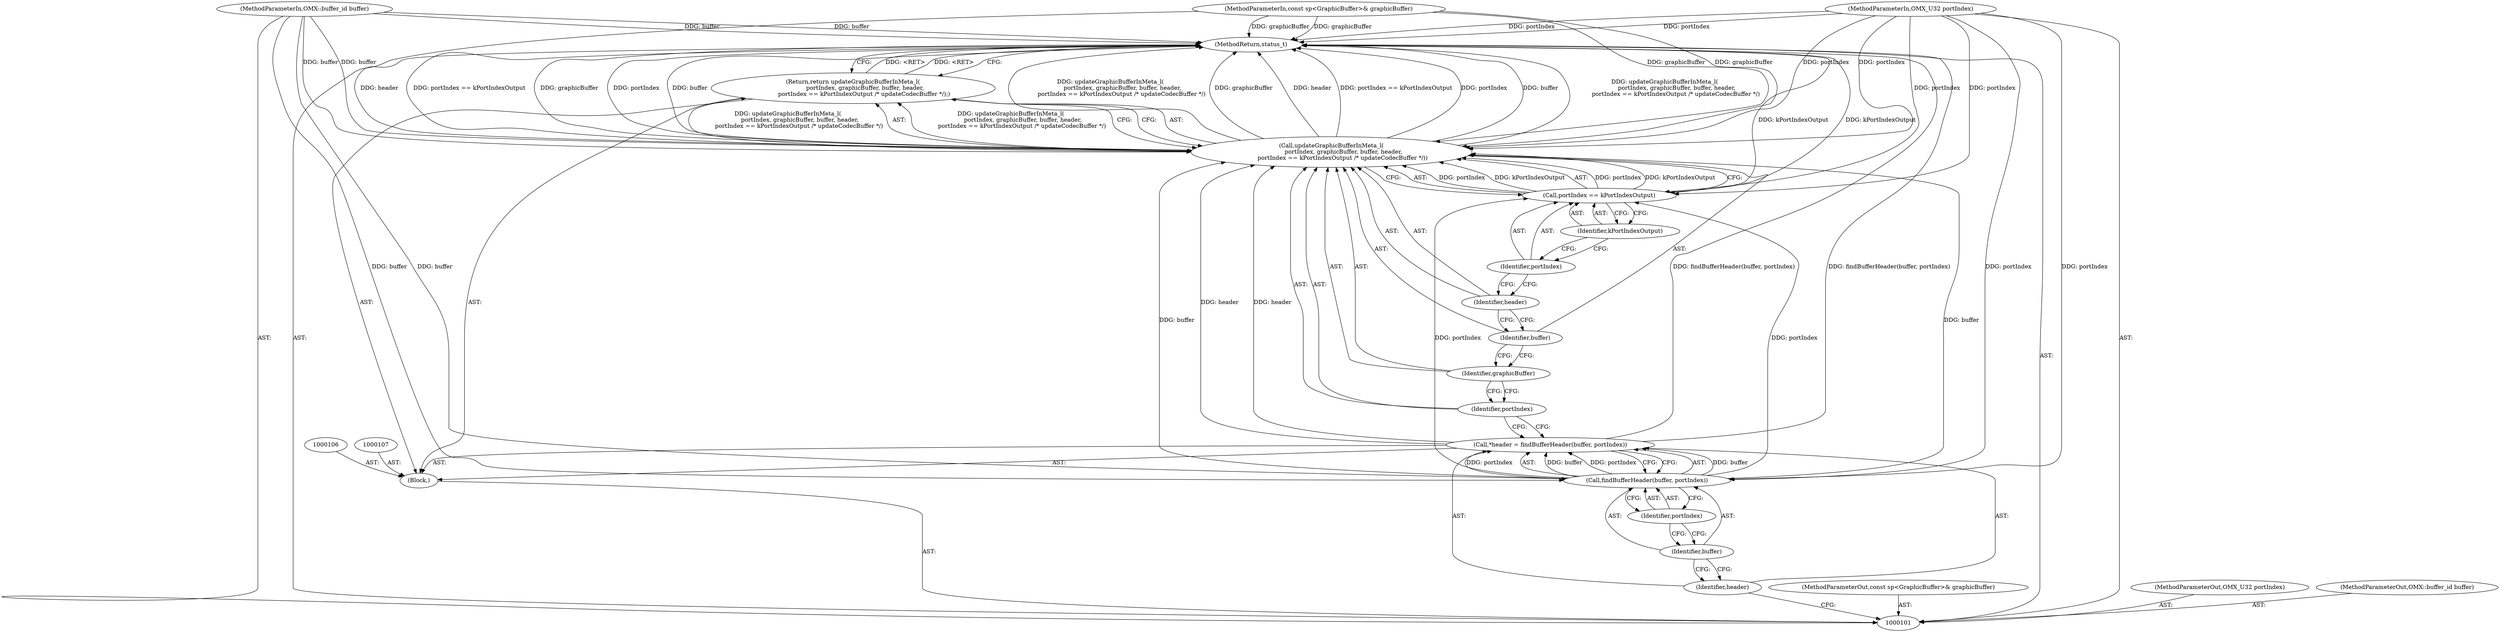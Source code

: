 digraph "1_Android_0f177948ae2640bfe4d70f8e4248e106406b3b0a_16" {
"1000122" [label="(MethodReturn,status_t)"];
"1000103" [label="(MethodParameterIn,const sp<GraphicBuffer>& graphicBuffer)"];
"1000156" [label="(MethodParameterOut,const sp<GraphicBuffer>& graphicBuffer)"];
"1000102" [label="(MethodParameterIn,OMX_U32 portIndex)"];
"1000155" [label="(MethodParameterOut,OMX_U32 portIndex)"];
"1000105" [label="(Block,)"];
"1000104" [label="(MethodParameterIn,OMX::buffer_id buffer)"];
"1000157" [label="(MethodParameterOut,OMX::buffer_id buffer)"];
"1000108" [label="(Call,*header = findBufferHeader(buffer, portIndex))"];
"1000109" [label="(Identifier,header)"];
"1000110" [label="(Call,findBufferHeader(buffer, portIndex))"];
"1000111" [label="(Identifier,buffer)"];
"1000112" [label="(Identifier,portIndex)"];
"1000114" [label="(Call,updateGraphicBufferInMeta_l(\n             portIndex, graphicBuffer, buffer, header,\n            portIndex == kPortIndexOutput /* updateCodecBuffer */))"];
"1000113" [label="(Return,return updateGraphicBufferInMeta_l(\n             portIndex, graphicBuffer, buffer, header,\n            portIndex == kPortIndexOutput /* updateCodecBuffer */);)"];
"1000115" [label="(Identifier,portIndex)"];
"1000116" [label="(Identifier,graphicBuffer)"];
"1000117" [label="(Identifier,buffer)"];
"1000118" [label="(Identifier,header)"];
"1000119" [label="(Call,portIndex == kPortIndexOutput)"];
"1000120" [label="(Identifier,portIndex)"];
"1000121" [label="(Identifier,kPortIndexOutput)"];
"1000122" -> "1000101"  [label="AST: "];
"1000122" -> "1000113"  [label="CFG: "];
"1000114" -> "1000122"  [label="DDG: buffer"];
"1000114" -> "1000122"  [label="DDG: updateGraphicBufferInMeta_l(\n             portIndex, graphicBuffer, buffer, header,\n            portIndex == kPortIndexOutput /* updateCodecBuffer */)"];
"1000114" -> "1000122"  [label="DDG: header"];
"1000114" -> "1000122"  [label="DDG: portIndex == kPortIndexOutput"];
"1000114" -> "1000122"  [label="DDG: graphicBuffer"];
"1000114" -> "1000122"  [label="DDG: portIndex"];
"1000104" -> "1000122"  [label="DDG: buffer"];
"1000103" -> "1000122"  [label="DDG: graphicBuffer"];
"1000102" -> "1000122"  [label="DDG: portIndex"];
"1000108" -> "1000122"  [label="DDG: findBufferHeader(buffer, portIndex)"];
"1000119" -> "1000122"  [label="DDG: kPortIndexOutput"];
"1000113" -> "1000122"  [label="DDG: <RET>"];
"1000103" -> "1000101"  [label="AST: "];
"1000103" -> "1000122"  [label="DDG: graphicBuffer"];
"1000103" -> "1000114"  [label="DDG: graphicBuffer"];
"1000156" -> "1000101"  [label="AST: "];
"1000102" -> "1000101"  [label="AST: "];
"1000102" -> "1000122"  [label="DDG: portIndex"];
"1000102" -> "1000110"  [label="DDG: portIndex"];
"1000102" -> "1000114"  [label="DDG: portIndex"];
"1000102" -> "1000119"  [label="DDG: portIndex"];
"1000155" -> "1000101"  [label="AST: "];
"1000105" -> "1000101"  [label="AST: "];
"1000106" -> "1000105"  [label="AST: "];
"1000107" -> "1000105"  [label="AST: "];
"1000108" -> "1000105"  [label="AST: "];
"1000113" -> "1000105"  [label="AST: "];
"1000104" -> "1000101"  [label="AST: "];
"1000104" -> "1000122"  [label="DDG: buffer"];
"1000104" -> "1000110"  [label="DDG: buffer"];
"1000104" -> "1000114"  [label="DDG: buffer"];
"1000157" -> "1000101"  [label="AST: "];
"1000108" -> "1000105"  [label="AST: "];
"1000108" -> "1000110"  [label="CFG: "];
"1000109" -> "1000108"  [label="AST: "];
"1000110" -> "1000108"  [label="AST: "];
"1000115" -> "1000108"  [label="CFG: "];
"1000108" -> "1000122"  [label="DDG: findBufferHeader(buffer, portIndex)"];
"1000110" -> "1000108"  [label="DDG: buffer"];
"1000110" -> "1000108"  [label="DDG: portIndex"];
"1000108" -> "1000114"  [label="DDG: header"];
"1000109" -> "1000108"  [label="AST: "];
"1000109" -> "1000101"  [label="CFG: "];
"1000111" -> "1000109"  [label="CFG: "];
"1000110" -> "1000108"  [label="AST: "];
"1000110" -> "1000112"  [label="CFG: "];
"1000111" -> "1000110"  [label="AST: "];
"1000112" -> "1000110"  [label="AST: "];
"1000108" -> "1000110"  [label="CFG: "];
"1000110" -> "1000108"  [label="DDG: buffer"];
"1000110" -> "1000108"  [label="DDG: portIndex"];
"1000104" -> "1000110"  [label="DDG: buffer"];
"1000102" -> "1000110"  [label="DDG: portIndex"];
"1000110" -> "1000114"  [label="DDG: buffer"];
"1000110" -> "1000119"  [label="DDG: portIndex"];
"1000111" -> "1000110"  [label="AST: "];
"1000111" -> "1000109"  [label="CFG: "];
"1000112" -> "1000111"  [label="CFG: "];
"1000112" -> "1000110"  [label="AST: "];
"1000112" -> "1000111"  [label="CFG: "];
"1000110" -> "1000112"  [label="CFG: "];
"1000114" -> "1000113"  [label="AST: "];
"1000114" -> "1000119"  [label="CFG: "];
"1000115" -> "1000114"  [label="AST: "];
"1000116" -> "1000114"  [label="AST: "];
"1000117" -> "1000114"  [label="AST: "];
"1000118" -> "1000114"  [label="AST: "];
"1000119" -> "1000114"  [label="AST: "];
"1000113" -> "1000114"  [label="CFG: "];
"1000114" -> "1000122"  [label="DDG: buffer"];
"1000114" -> "1000122"  [label="DDG: updateGraphicBufferInMeta_l(\n             portIndex, graphicBuffer, buffer, header,\n            portIndex == kPortIndexOutput /* updateCodecBuffer */)"];
"1000114" -> "1000122"  [label="DDG: header"];
"1000114" -> "1000122"  [label="DDG: portIndex == kPortIndexOutput"];
"1000114" -> "1000122"  [label="DDG: graphicBuffer"];
"1000114" -> "1000122"  [label="DDG: portIndex"];
"1000114" -> "1000113"  [label="DDG: updateGraphicBufferInMeta_l(\n             portIndex, graphicBuffer, buffer, header,\n            portIndex == kPortIndexOutput /* updateCodecBuffer */)"];
"1000119" -> "1000114"  [label="DDG: portIndex"];
"1000119" -> "1000114"  [label="DDG: kPortIndexOutput"];
"1000102" -> "1000114"  [label="DDG: portIndex"];
"1000103" -> "1000114"  [label="DDG: graphicBuffer"];
"1000110" -> "1000114"  [label="DDG: buffer"];
"1000104" -> "1000114"  [label="DDG: buffer"];
"1000108" -> "1000114"  [label="DDG: header"];
"1000113" -> "1000105"  [label="AST: "];
"1000113" -> "1000114"  [label="CFG: "];
"1000114" -> "1000113"  [label="AST: "];
"1000122" -> "1000113"  [label="CFG: "];
"1000113" -> "1000122"  [label="DDG: <RET>"];
"1000114" -> "1000113"  [label="DDG: updateGraphicBufferInMeta_l(\n             portIndex, graphicBuffer, buffer, header,\n            portIndex == kPortIndexOutput /* updateCodecBuffer */)"];
"1000115" -> "1000114"  [label="AST: "];
"1000115" -> "1000108"  [label="CFG: "];
"1000116" -> "1000115"  [label="CFG: "];
"1000116" -> "1000114"  [label="AST: "];
"1000116" -> "1000115"  [label="CFG: "];
"1000117" -> "1000116"  [label="CFG: "];
"1000117" -> "1000114"  [label="AST: "];
"1000117" -> "1000116"  [label="CFG: "];
"1000118" -> "1000117"  [label="CFG: "];
"1000118" -> "1000114"  [label="AST: "];
"1000118" -> "1000117"  [label="CFG: "];
"1000120" -> "1000118"  [label="CFG: "];
"1000119" -> "1000114"  [label="AST: "];
"1000119" -> "1000121"  [label="CFG: "];
"1000120" -> "1000119"  [label="AST: "];
"1000121" -> "1000119"  [label="AST: "];
"1000114" -> "1000119"  [label="CFG: "];
"1000119" -> "1000122"  [label="DDG: kPortIndexOutput"];
"1000119" -> "1000114"  [label="DDG: portIndex"];
"1000119" -> "1000114"  [label="DDG: kPortIndexOutput"];
"1000110" -> "1000119"  [label="DDG: portIndex"];
"1000102" -> "1000119"  [label="DDG: portIndex"];
"1000120" -> "1000119"  [label="AST: "];
"1000120" -> "1000118"  [label="CFG: "];
"1000121" -> "1000120"  [label="CFG: "];
"1000121" -> "1000119"  [label="AST: "];
"1000121" -> "1000120"  [label="CFG: "];
"1000119" -> "1000121"  [label="CFG: "];
}
